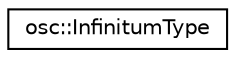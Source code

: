 digraph "Graphical Class Hierarchy"
{
 // LATEX_PDF_SIZE
  edge [fontname="Helvetica",fontsize="10",labelfontname="Helvetica",labelfontsize="10"];
  node [fontname="Helvetica",fontsize="10",shape=record];
  rankdir="LR";
  Node0 [label="osc::InfinitumType",height=0.2,width=0.4,color="black", fillcolor="white", style="filled",URL="$structosc_1_1InfinitumType.html",tooltip=" "];
}
